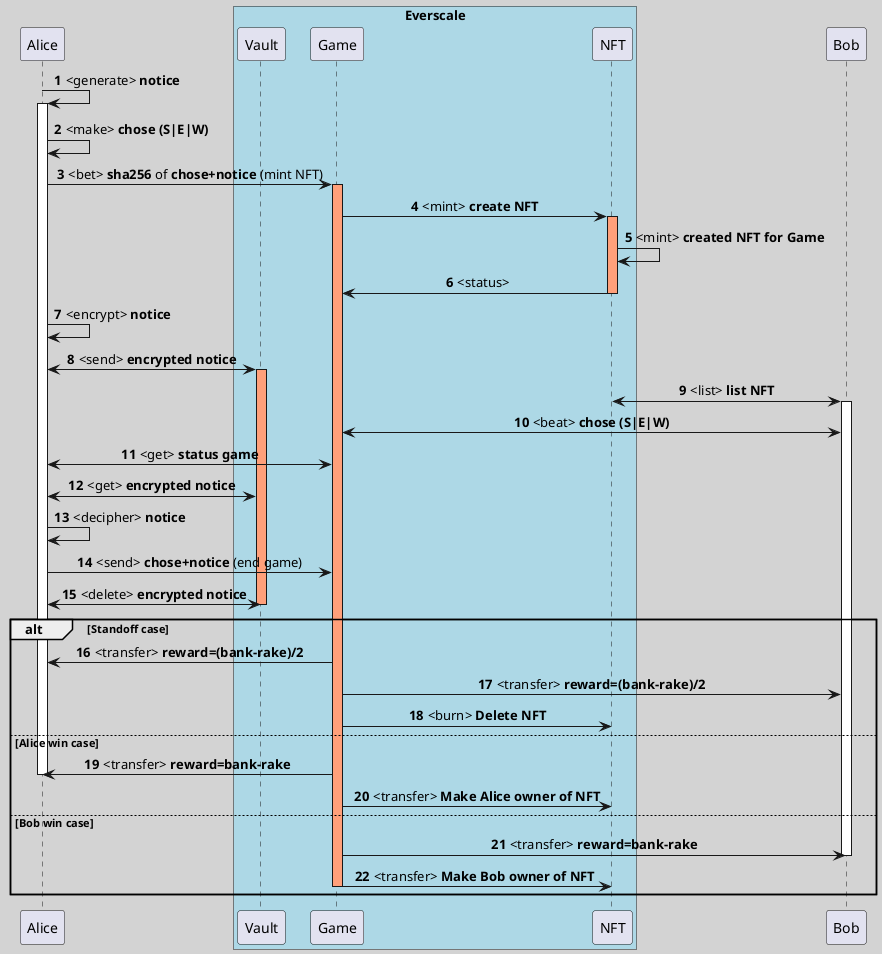 @startuml
skinparam shadowing false
skinparam backgroundColor #LightGrey
skinparam handwritten false
skinparam sequenceMessageAlign center
skinparam responseMessageBelowArrow true
autonumber

participant Alice

box "Everscale" #LightBlue
participant Vault
participant Game
participant NFT
end box

participant Bob

Alice -> Alice: <generate> **notice**
activate Alice
Alice -> Alice: <make> **chose (S|E|W)**
Alice -> Game: <bet> **sha256** of **chose+notice** (mint NFT)
activate Game #LightSalmon
Game -> NFT: <mint> **create NFT**
activate NFT #LightSalmon
NFT -> NFT: <mint> **created NFT for Game**
NFT -> Game: <status>
deactivate NFT
Alice -> Alice: <encrypt> **notice**
Alice <-> Vault: <send> **encrypted notice**
activate Vault #LightSalmon
Bob <-> NFT: <list> **list NFT**
activate Bob
Bob <-> Game: <beat> **chose (S|E|W)**
Alice <-> Game: <get> **status game**

Alice <-> Vault: <get> **encrypted notice**
Alice -> Alice: <decipher> **notice**
Alice -> Game: <send> **chose+notice** (end game)
Alice <-> Vault: <delete> **encrypted notice**
deactivate Vault
alt Standoff case
    Game -> Alice: <transfer> **reward=(bank-rake)/2**
    Game -> Bob: <transfer> **reward=(bank-rake)/2**
    Game -> NFT: <burn> **Delete NFT**
else Alice win case
    Game -> Alice: <transfer> **reward=bank-rake**
    deactivate Alice
    Game -> NFT: <transfer> **Make Alice owner of NFT**
else Bob win case
    Game -> Bob: <transfer> **reward=bank-rake**
    deactivate Bob
    Game -> NFT: <transfer> **Make Bob owner of NFT**
    deactivate Game
end
@enduml
